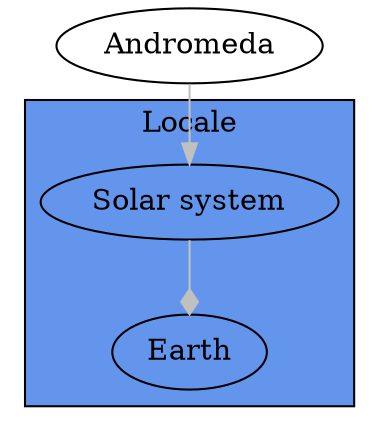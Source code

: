 digraph Perl
{
graph [ rankdir="TB" ]
node [ shape="oval" ]
edge [ color="grey" ]
"Andromeda"

subgraph "cluster_1"
{
graph [ bgcolor="cornflowerblue" label="Locale" rankdir="TB" ]
node [ shape="oval" ]
edge [ color="grey" ]

"Solar system"
"Earth"
}
"Andromeda" -> "Solar system" [ label="" ]
"Solar system" -> "Earth" [ arrowhead="diamond" label="" ]
}
